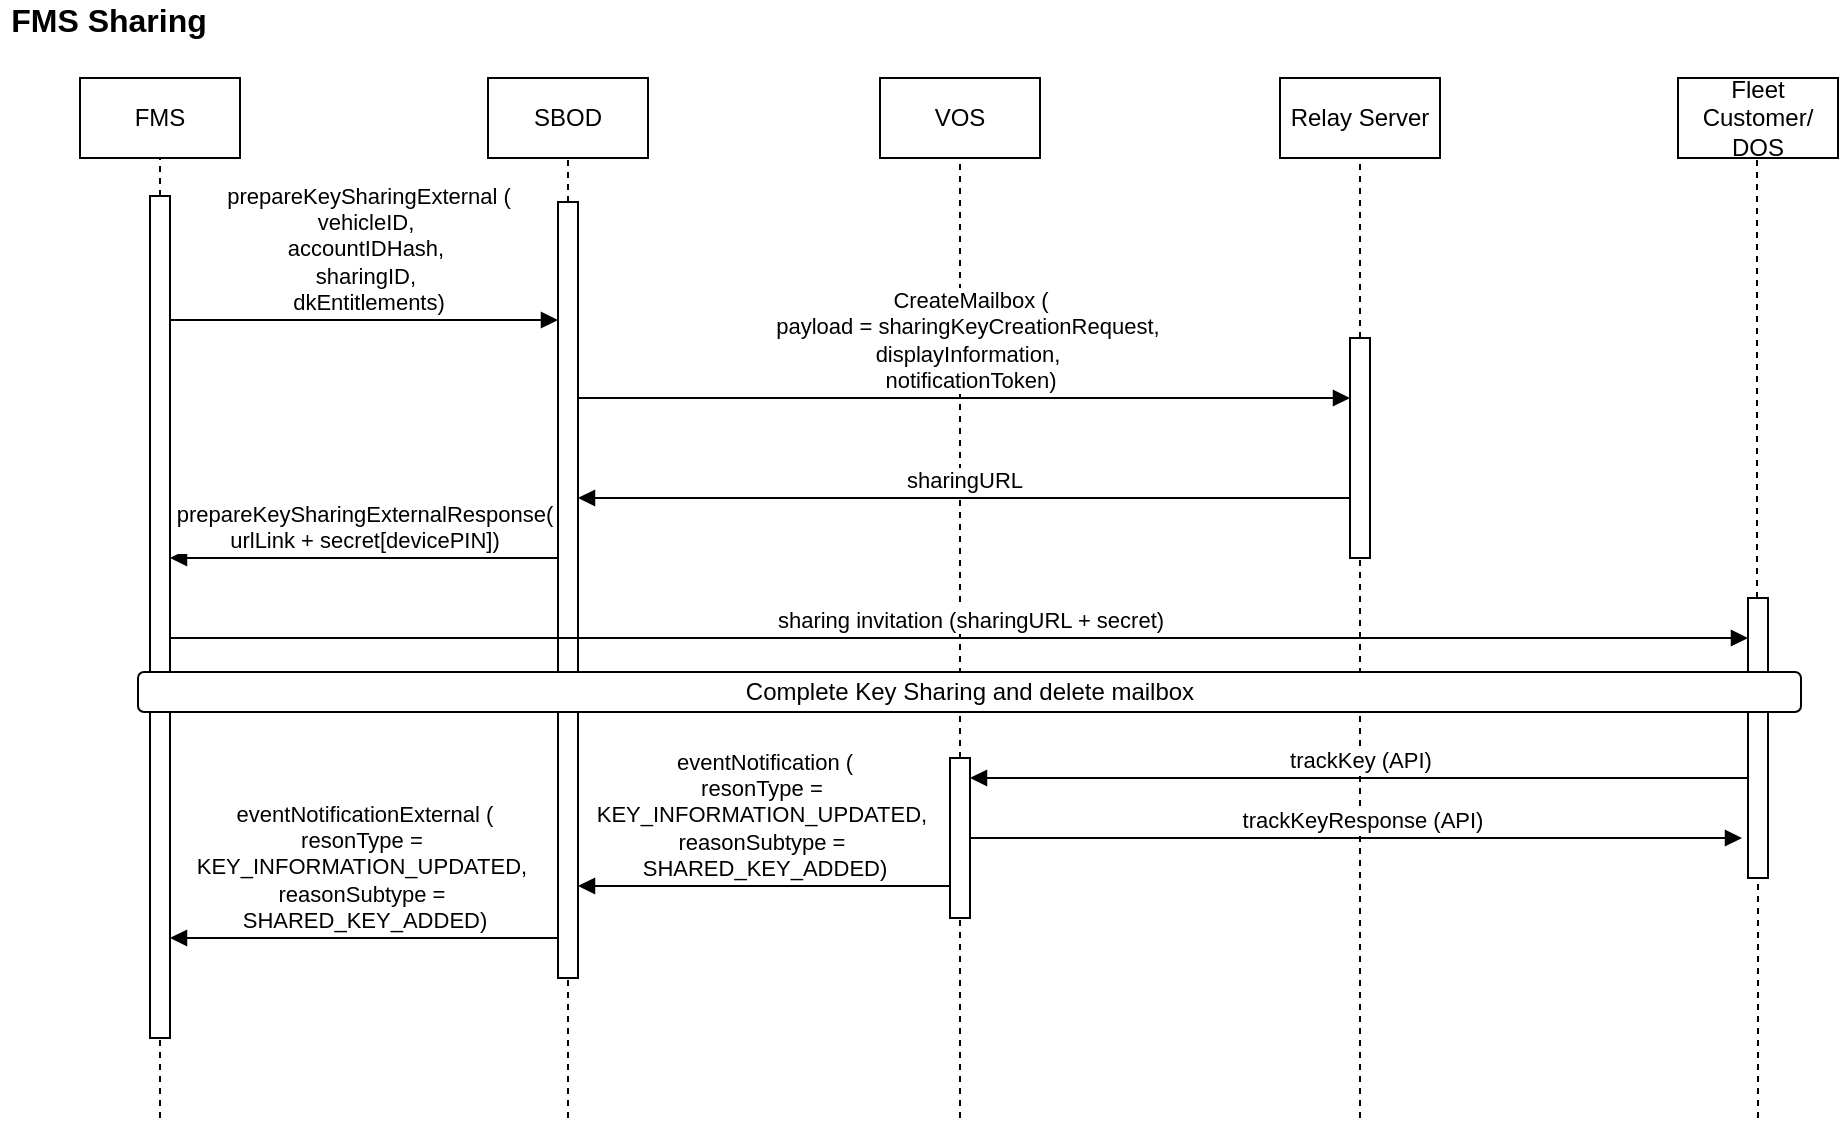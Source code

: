 <mxfile version="27.1.4">
  <diagram name="第 1 页" id="hZJkErSULOaAVS3j0NFo">
    <mxGraphModel dx="1418" dy="786" grid="1" gridSize="10" guides="1" tooltips="1" connect="1" arrows="1" fold="1" page="1" pageScale="1" pageWidth="827" pageHeight="1169" background="#ffffff" math="0" shadow="0">
      <root>
        <mxCell id="0" />
        <mxCell id="1" parent="0" />
        <mxCell id="bHEEanfFUxRCGJLaZjD6-1" value="FMS Sharing" style="text;html=1;align=center;verticalAlign=middle;whiteSpace=wrap;rounded=0;fontSize=16;fontStyle=1" vertex="1" parent="1">
          <mxGeometry x="260" y="270" width="109" height="20" as="geometry" />
        </mxCell>
        <mxCell id="bHEEanfFUxRCGJLaZjD6-2" value="" style="endArrow=none;dashed=1;html=1;rounded=0;entryX=0.5;entryY=1;entryDx=0;entryDy=0;" edge="1" parent="1" source="bHEEanfFUxRCGJLaZjD6-16">
          <mxGeometry width="50" height="50" relative="1" as="geometry">
            <mxPoint x="740" y="1429" as="sourcePoint" />
            <mxPoint x="740" y="349" as="targetPoint" />
          </mxGeometry>
        </mxCell>
        <mxCell id="bHEEanfFUxRCGJLaZjD6-3" value="" style="endArrow=none;dashed=1;html=1;rounded=0;entryX=0.5;entryY=1;entryDx=0;entryDy=0;" edge="1" parent="1" source="bHEEanfFUxRCGJLaZjD6-14" target="bHEEanfFUxRCGJLaZjD6-6">
          <mxGeometry width="50" height="50" relative="1" as="geometry">
            <mxPoint x="544" y="1429" as="sourcePoint" />
            <mxPoint x="394" y="359" as="targetPoint" />
          </mxGeometry>
        </mxCell>
        <mxCell id="bHEEanfFUxRCGJLaZjD6-4" value="" style="endArrow=none;dashed=1;html=1;rounded=0;entryX=0.5;entryY=1;entryDx=0;entryDy=0;" edge="1" parent="1" source="bHEEanfFUxRCGJLaZjD6-12" target="bHEEanfFUxRCGJLaZjD6-5">
          <mxGeometry width="50" height="50" relative="1" as="geometry">
            <mxPoint x="340" y="1469" as="sourcePoint" />
            <mxPoint x="700" y="439" as="targetPoint" />
          </mxGeometry>
        </mxCell>
        <mxCell id="bHEEanfFUxRCGJLaZjD6-5" value="FMS" style="rounded=0;whiteSpace=wrap;html=1;" vertex="1" parent="1">
          <mxGeometry x="300" y="309" width="80" height="40" as="geometry" />
        </mxCell>
        <mxCell id="bHEEanfFUxRCGJLaZjD6-6" value="SBOD" style="rounded=0;whiteSpace=wrap;html=1;" vertex="1" parent="1">
          <mxGeometry x="504" y="309" width="80" height="40" as="geometry" />
        </mxCell>
        <mxCell id="bHEEanfFUxRCGJLaZjD6-7" value="VOS" style="rounded=0;whiteSpace=wrap;html=1;" vertex="1" parent="1">
          <mxGeometry x="700" y="309" width="80" height="40" as="geometry" />
        </mxCell>
        <mxCell id="bHEEanfFUxRCGJLaZjD6-8" value="Relay Server" style="rounded=0;whiteSpace=wrap;html=1;" vertex="1" parent="1">
          <mxGeometry x="900" y="309" width="80" height="40" as="geometry" />
        </mxCell>
        <mxCell id="bHEEanfFUxRCGJLaZjD6-9" value="" style="endArrow=none;dashed=1;html=1;rounded=0;entryX=0.5;entryY=1;entryDx=0;entryDy=0;" edge="1" parent="1" source="bHEEanfFUxRCGJLaZjD6-18">
          <mxGeometry width="50" height="50" relative="1" as="geometry">
            <mxPoint x="940" y="1429" as="sourcePoint" />
            <mxPoint x="940" y="349" as="targetPoint" />
          </mxGeometry>
        </mxCell>
        <mxCell id="bHEEanfFUxRCGJLaZjD6-10" value="prepareKeySharingExternal (&lt;div&gt;vehicleID,&amp;nbsp;&lt;/div&gt;&lt;div&gt;accountIDHash,&amp;nbsp;&lt;/div&gt;&lt;div&gt;sharingID,&amp;nbsp;&lt;/div&gt;&lt;div&gt;dkEntitlements)&lt;/div&gt;" style="html=1;verticalAlign=bottom;endArrow=block;edgeStyle=elbowEdgeStyle;elbow=vertical;curved=0;rounded=0;" edge="1" parent="1">
          <mxGeometry x="0.013" relative="1" as="geometry">
            <mxPoint x="345" y="430" as="sourcePoint" />
            <Array as="points" />
            <mxPoint x="539" y="430" as="targetPoint" />
            <mxPoint as="offset" />
          </mxGeometry>
        </mxCell>
        <mxCell id="bHEEanfFUxRCGJLaZjD6-11" value="" style="endArrow=none;dashed=1;html=1;rounded=0;entryX=0.5;entryY=1;entryDx=0;entryDy=0;" edge="1" parent="1" target="bHEEanfFUxRCGJLaZjD6-12">
          <mxGeometry width="50" height="50" relative="1" as="geometry">
            <mxPoint x="340" y="829" as="sourcePoint" />
            <mxPoint x="340" y="298" as="targetPoint" />
          </mxGeometry>
        </mxCell>
        <mxCell id="bHEEanfFUxRCGJLaZjD6-12" value="" style="html=1;points=[];perimeter=orthogonalPerimeter;outlineConnect=0;targetShapes=umlLifeline;portConstraint=eastwest;newEdgeStyle={&quot;edgeStyle&quot;:&quot;elbowEdgeStyle&quot;,&quot;elbow&quot;:&quot;vertical&quot;,&quot;curved&quot;:0,&quot;rounded&quot;:0};" vertex="1" parent="1">
          <mxGeometry x="335" y="368" width="10" height="421" as="geometry" />
        </mxCell>
        <mxCell id="bHEEanfFUxRCGJLaZjD6-13" value="" style="endArrow=none;dashed=1;html=1;rounded=0;entryX=0.5;entryY=1;entryDx=0;entryDy=0;" edge="1" parent="1" target="bHEEanfFUxRCGJLaZjD6-14">
          <mxGeometry width="50" height="50" relative="1" as="geometry">
            <mxPoint x="544" y="829" as="sourcePoint" />
            <mxPoint x="544" y="298" as="targetPoint" />
          </mxGeometry>
        </mxCell>
        <mxCell id="bHEEanfFUxRCGJLaZjD6-14" value="" style="html=1;points=[];perimeter=orthogonalPerimeter;outlineConnect=0;targetShapes=umlLifeline;portConstraint=eastwest;newEdgeStyle={&quot;edgeStyle&quot;:&quot;elbowEdgeStyle&quot;,&quot;elbow&quot;:&quot;vertical&quot;,&quot;curved&quot;:0,&quot;rounded&quot;:0};" vertex="1" parent="1">
          <mxGeometry x="539" y="371" width="10" height="388" as="geometry" />
        </mxCell>
        <mxCell id="bHEEanfFUxRCGJLaZjD6-15" value="" style="endArrow=none;dashed=1;html=1;rounded=0;entryX=0.5;entryY=1;entryDx=0;entryDy=0;" edge="1" parent="1" target="bHEEanfFUxRCGJLaZjD6-16">
          <mxGeometry width="50" height="50" relative="1" as="geometry">
            <mxPoint x="740" y="829" as="sourcePoint" />
            <mxPoint x="740" y="298" as="targetPoint" />
          </mxGeometry>
        </mxCell>
        <mxCell id="bHEEanfFUxRCGJLaZjD6-16" value="" style="html=1;points=[];perimeter=orthogonalPerimeter;outlineConnect=0;targetShapes=umlLifeline;portConstraint=eastwest;newEdgeStyle={&quot;edgeStyle&quot;:&quot;elbowEdgeStyle&quot;,&quot;elbow&quot;:&quot;vertical&quot;,&quot;curved&quot;:0,&quot;rounded&quot;:0};" vertex="1" parent="1">
          <mxGeometry x="735" y="649" width="10" height="80" as="geometry" />
        </mxCell>
        <mxCell id="bHEEanfFUxRCGJLaZjD6-17" value="" style="endArrow=none;dashed=1;html=1;rounded=0;entryX=0.5;entryY=1;entryDx=0;entryDy=0;" edge="1" parent="1" target="bHEEanfFUxRCGJLaZjD6-18">
          <mxGeometry width="50" height="50" relative="1" as="geometry">
            <mxPoint x="940" y="829" as="sourcePoint" />
            <mxPoint x="940" y="298" as="targetPoint" />
          </mxGeometry>
        </mxCell>
        <mxCell id="bHEEanfFUxRCGJLaZjD6-18" value="" style="html=1;points=[];perimeter=orthogonalPerimeter;outlineConnect=0;targetShapes=umlLifeline;portConstraint=eastwest;newEdgeStyle={&quot;edgeStyle&quot;:&quot;elbowEdgeStyle&quot;,&quot;elbow&quot;:&quot;vertical&quot;,&quot;curved&quot;:0,&quot;rounded&quot;:0};" vertex="1" parent="1">
          <mxGeometry x="935" y="439" width="10" height="110" as="geometry" />
        </mxCell>
        <mxCell id="bHEEanfFUxRCGJLaZjD6-19" value="sharingURL" style="html=1;verticalAlign=bottom;endArrow=block;edgeStyle=elbowEdgeStyle;elbow=vertical;curved=0;rounded=0;" edge="1" parent="1" target="bHEEanfFUxRCGJLaZjD6-14">
          <mxGeometry x="-0.0" relative="1" as="geometry">
            <mxPoint x="935" y="519" as="sourcePoint" />
            <Array as="points">
              <mxPoint x="789" y="519" />
            </Array>
            <mxPoint x="759" y="520" as="targetPoint" />
            <mxPoint as="offset" />
          </mxGeometry>
        </mxCell>
        <mxCell id="bHEEanfFUxRCGJLaZjD6-20" value="Fleet Customer/&lt;div&gt;DOS&lt;/div&gt;" style="rounded=0;whiteSpace=wrap;html=1;" vertex="1" parent="1">
          <mxGeometry x="1099" y="309" width="80" height="40" as="geometry" />
        </mxCell>
        <mxCell id="bHEEanfFUxRCGJLaZjD6-21" value="" style="endArrow=none;dashed=1;html=1;rounded=0;entryX=0.5;entryY=1;entryDx=0;entryDy=0;" edge="1" parent="1" source="bHEEanfFUxRCGJLaZjD6-25">
          <mxGeometry width="50" height="50" relative="1" as="geometry">
            <mxPoint x="1139" y="909" as="sourcePoint" />
            <mxPoint x="1138.5" y="349" as="targetPoint" />
          </mxGeometry>
        </mxCell>
        <mxCell id="bHEEanfFUxRCGJLaZjD6-22" value="CreateMailbox (&lt;div&gt;payload = sharingKeyCreationRequest,&amp;nbsp;&lt;/div&gt;&lt;div&gt;displayInformation,&amp;nbsp;&lt;/div&gt;&lt;div&gt;notificationToken)&lt;/div&gt;" style="html=1;verticalAlign=bottom;endArrow=block;edgeStyle=elbowEdgeStyle;elbow=vertical;curved=0;rounded=0;" edge="1" parent="1" target="bHEEanfFUxRCGJLaZjD6-18">
          <mxGeometry x="0.013" relative="1" as="geometry">
            <mxPoint x="549" y="469" as="sourcePoint" />
            <Array as="points" />
            <mxPoint x="804" y="469" as="targetPoint" />
            <mxPoint as="offset" />
          </mxGeometry>
        </mxCell>
        <mxCell id="bHEEanfFUxRCGJLaZjD6-23" value="prepareKeySharingExternalResponse(&lt;div&gt;urlLink + secret[devicePIN])&lt;/div&gt;" style="html=1;verticalAlign=bottom;endArrow=block;edgeStyle=elbowEdgeStyle;elbow=vertical;curved=0;rounded=0;" edge="1" parent="1" target="bHEEanfFUxRCGJLaZjD6-12">
          <mxGeometry x="-0.0" relative="1" as="geometry">
            <mxPoint x="539" y="549" as="sourcePoint" />
            <Array as="points">
              <mxPoint x="393" y="549" />
            </Array>
            <mxPoint x="153" y="549" as="targetPoint" />
            <mxPoint as="offset" />
          </mxGeometry>
        </mxCell>
        <mxCell id="bHEEanfFUxRCGJLaZjD6-24" value="" style="endArrow=none;dashed=1;html=1;rounded=0;entryX=0.5;entryY=1;entryDx=0;entryDy=0;" edge="1" parent="1" target="bHEEanfFUxRCGJLaZjD6-25">
          <mxGeometry width="50" height="50" relative="1" as="geometry">
            <mxPoint x="1139" y="829" as="sourcePoint" />
            <mxPoint x="1138.5" y="349" as="targetPoint" />
          </mxGeometry>
        </mxCell>
        <mxCell id="bHEEanfFUxRCGJLaZjD6-25" value="" style="html=1;points=[];perimeter=orthogonalPerimeter;outlineConnect=0;targetShapes=umlLifeline;portConstraint=eastwest;newEdgeStyle={&quot;edgeStyle&quot;:&quot;elbowEdgeStyle&quot;,&quot;elbow&quot;:&quot;vertical&quot;,&quot;curved&quot;:0,&quot;rounded&quot;:0};" vertex="1" parent="1">
          <mxGeometry x="1134" y="569" width="10" height="140" as="geometry" />
        </mxCell>
        <mxCell id="bHEEanfFUxRCGJLaZjD6-26" value="sharing invitation (sharingURL + secret)" style="html=1;verticalAlign=bottom;endArrow=block;edgeStyle=elbowEdgeStyle;elbow=vertical;curved=0;rounded=0;" edge="1" parent="1" target="bHEEanfFUxRCGJLaZjD6-25">
          <mxGeometry x="0.013" relative="1" as="geometry">
            <mxPoint x="345" y="589" as="sourcePoint" />
            <Array as="points" />
            <mxPoint x="731" y="589" as="targetPoint" />
            <mxPoint as="offset" />
          </mxGeometry>
        </mxCell>
        <mxCell id="bHEEanfFUxRCGJLaZjD6-27" value="trackKey (API)" style="html=1;verticalAlign=bottom;endArrow=block;edgeStyle=elbowEdgeStyle;elbow=vertical;curved=0;rounded=0;" edge="1" parent="1" target="bHEEanfFUxRCGJLaZjD6-16">
          <mxGeometry x="-0.0" relative="1" as="geometry">
            <mxPoint x="1134" y="659" as="sourcePoint" />
            <Array as="points">
              <mxPoint x="988" y="659" />
            </Array>
            <mxPoint x="809" y="659" as="targetPoint" />
            <mxPoint as="offset" />
          </mxGeometry>
        </mxCell>
        <mxCell id="bHEEanfFUxRCGJLaZjD6-28" value="trackKeyResponse (API)" style="html=1;verticalAlign=bottom;endArrow=block;edgeStyle=elbowEdgeStyle;elbow=vertical;curved=0;rounded=0;" edge="1" parent="1">
          <mxGeometry x="0.013" relative="1" as="geometry">
            <mxPoint x="745" y="689" as="sourcePoint" />
            <Array as="points" />
            <mxPoint x="1131" y="689" as="targetPoint" />
            <mxPoint as="offset" />
          </mxGeometry>
        </mxCell>
        <mxCell id="bHEEanfFUxRCGJLaZjD6-29" value="eventNotification (&lt;div&gt;resonType =&amp;nbsp;&lt;/div&gt;&lt;div&gt;KEY_INFORMATION_UPDATED,&amp;nbsp;&lt;/div&gt;&lt;div&gt;reasonSubtype =&amp;nbsp;&lt;/div&gt;&lt;div&gt;SHARED_KEY_ADDED)&lt;/div&gt;" style="html=1;verticalAlign=bottom;endArrow=block;edgeStyle=elbowEdgeStyle;elbow=vertical;curved=0;rounded=0;" edge="1" parent="1" source="bHEEanfFUxRCGJLaZjD6-16" target="bHEEanfFUxRCGJLaZjD6-14">
          <mxGeometry x="-0.0" relative="1" as="geometry">
            <mxPoint x="731" y="713" as="sourcePoint" />
            <Array as="points">
              <mxPoint x="585" y="713" />
            </Array>
            <mxPoint x="345" y="713" as="targetPoint" />
            <mxPoint as="offset" />
          </mxGeometry>
        </mxCell>
        <mxCell id="bHEEanfFUxRCGJLaZjD6-30" value="eventNotificationExternal (&lt;div&gt;resonType =&amp;nbsp;&lt;/div&gt;&lt;div&gt;KEY_INFORMATION_UPDATED,&amp;nbsp;&lt;/div&gt;&lt;div&gt;reasonSubtype =&amp;nbsp;&lt;/div&gt;&lt;div&gt;SHARED_KEY_ADDED)&lt;/div&gt;" style="html=1;verticalAlign=bottom;endArrow=block;edgeStyle=elbowEdgeStyle;elbow=vertical;curved=0;rounded=0;" edge="1" parent="1" target="bHEEanfFUxRCGJLaZjD6-12">
          <mxGeometry x="-0.0" relative="1" as="geometry">
            <mxPoint x="539" y="739" as="sourcePoint" />
            <Array as="points">
              <mxPoint x="393" y="739" />
            </Array>
            <mxPoint x="379" y="739" as="targetPoint" />
            <mxPoint as="offset" />
          </mxGeometry>
        </mxCell>
        <mxCell id="bHEEanfFUxRCGJLaZjD6-31" value="Complete Key Sharing and delete mailbox" style="rounded=1;whiteSpace=wrap;html=1;" vertex="1" parent="1">
          <mxGeometry x="329" y="606" width="831.5" height="20" as="geometry" />
        </mxCell>
      </root>
    </mxGraphModel>
  </diagram>
</mxfile>
